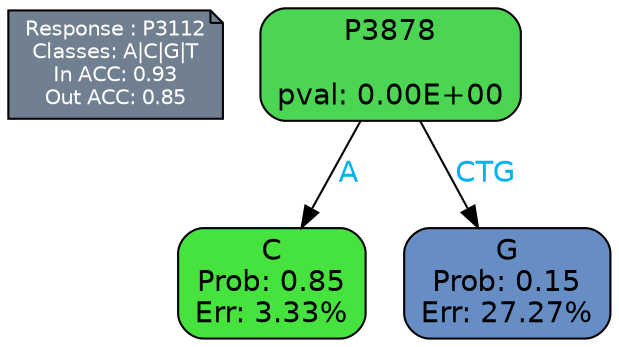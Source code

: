 digraph Tree {
node [shape=box, style="filled, rounded", color="black", fontname=helvetica] ;
graph [ranksep=equally, splines=polylines, bgcolor=transparent, dpi=600] ;
edge [fontname=helvetica] ;
LEGEND [label="Response : P3112
Classes: A|C|G|T
In ACC: 0.93
Out ACC: 0.85
",shape=note,align=left,style=filled,fillcolor="slategray",fontcolor="white",fontsize=10];1 [label="P3878

pval: 0.00E+00", fillcolor="#4bd553"] ;
2 [label="C
Prob: 0.85
Err: 3.33%", fillcolor="#46e23e"] ;
3 [label="G
Prob: 0.15
Err: 27.27%", fillcolor="#668ec5"] ;
1 -> 2 [label="A",fontcolor=deepskyblue2] ;
1 -> 3 [label="CTG",fontcolor=deepskyblue2] ;
{rank = same; 2;3;}{rank = same; LEGEND;1;}}